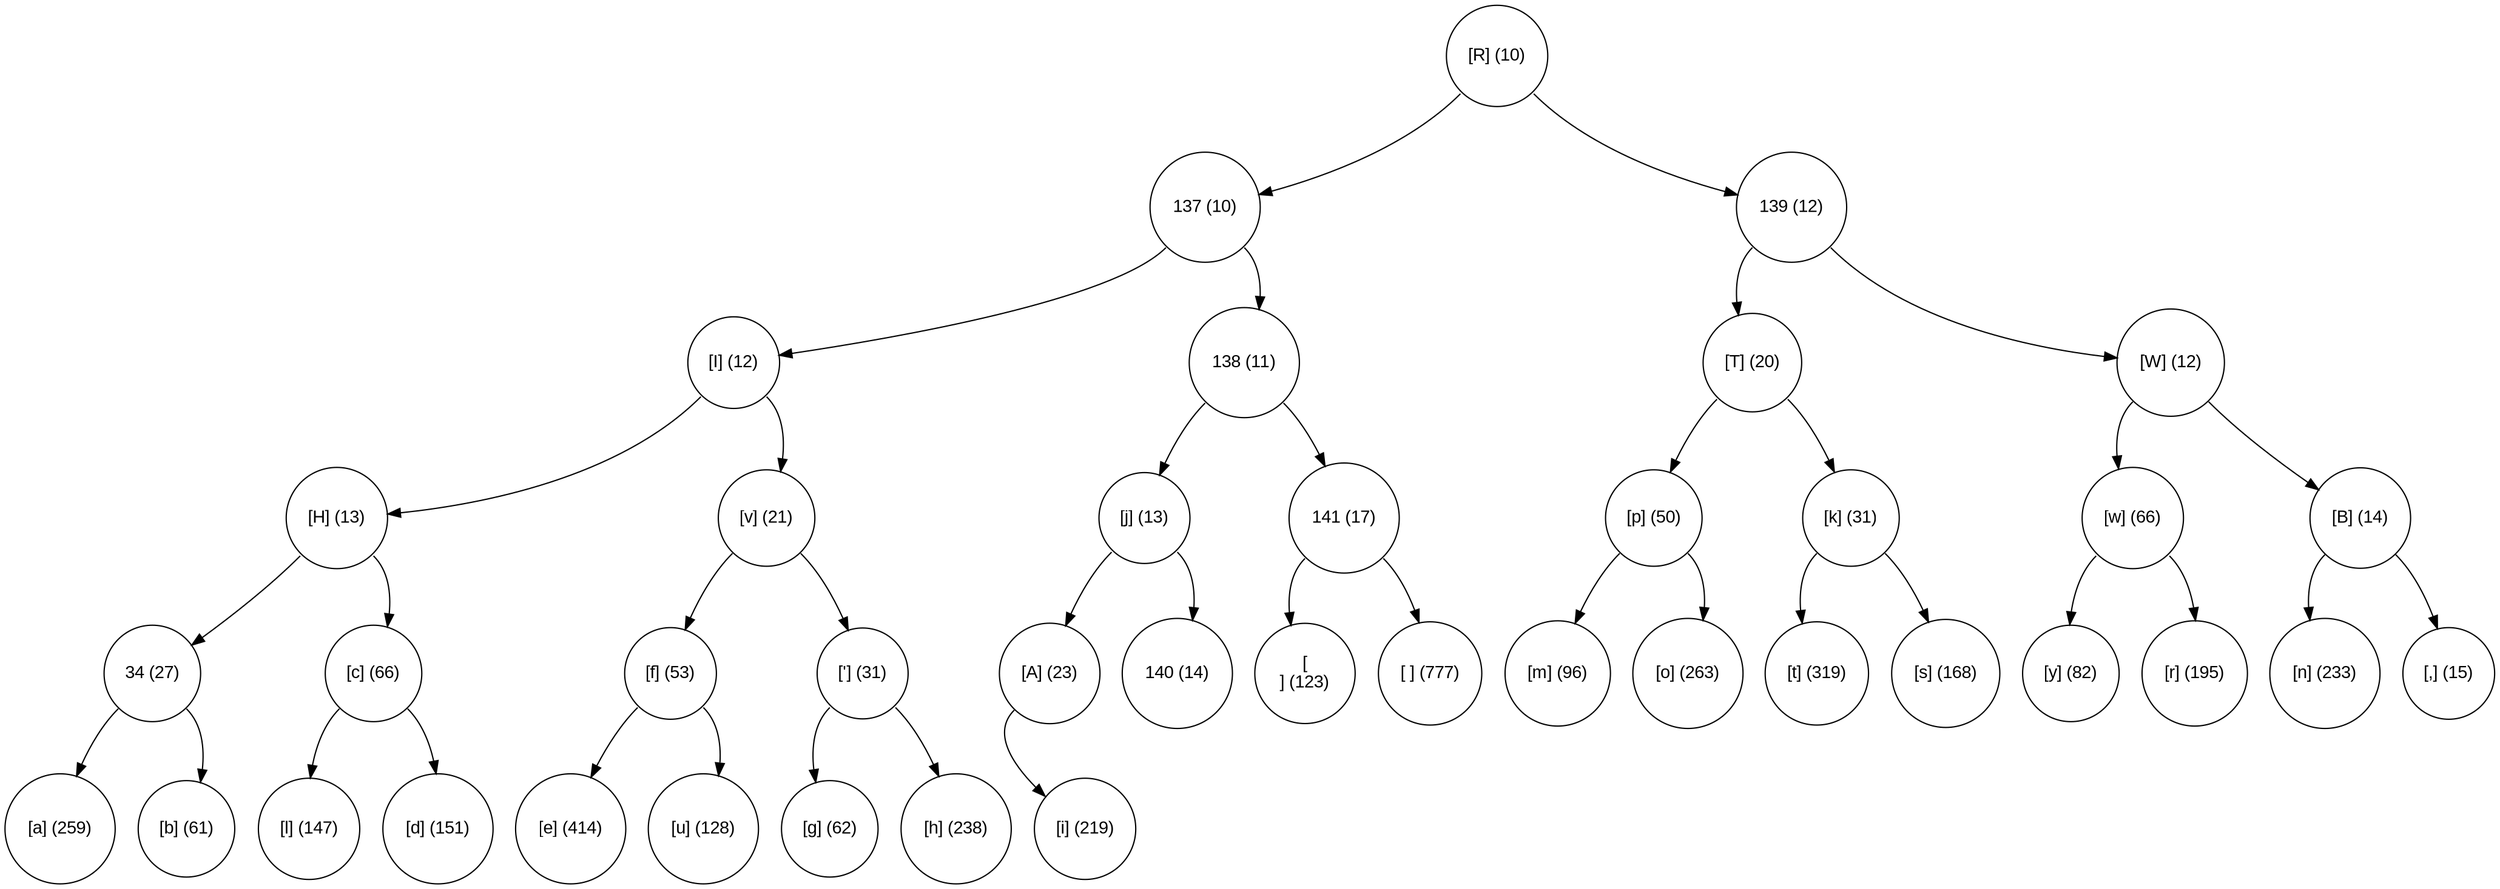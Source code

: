 digraph move_down {
	node [fontname="Arial", shape="circle", width=0.5]; 

	0 [label = "[R] (10)"];
	0:sw -> 1;
	1 [label = "137 (10)"];
	1:sw -> 3;
	3 [label = "[I] (12)"];
	3:sw -> 7;
	7 [label = "[H] (13)"];
	7:sw -> 15;
	15 [label = "34 (27)"];
	15:sw -> 31;
	31 [label = "[a] (259)"];
	15:se -> 32;
	32 [label = "[b] (61)"];
	7:se -> 16;
	16 [label = "[c] (66)"];
	16:sw -> 33;
	33 [label = "[l] (147)"];
	16:se -> 34;
	34 [label = "[d] (151)"];
	3:se -> 8;
	8 [label = "[v] (21)"];
	8:sw -> 17;
	17 [label = "[f] (53)"];
	17:sw -> 35;
	35 [label = "[e] (414)"];
	17:se -> 36;
	36 [label = "[u] (128)"];
	8:se -> 18;
	18 [label = "['] (31)"];
	18:sw -> 37;
	37 [label = "[g] (62)"];
	18:se -> 38;
	38 [label = "[h] (238)"];
	1:se -> 4;
	4 [label = "138 (11)"];
	4:sw -> 9;
	9 [label = "[j] (13)"];
	9:sw -> 19;
	19 [label = "[A] (23)"];
	19:sw -> 39;
	39 [label = "[i] (219)"];
	9:se -> 20;
	20 [label = "140 (14)"];
	4:se -> 10;
	10 [label = "141 (17)"];
	10:sw -> 21;
	21 [label = "[
] (123)"];
	10:se -> 22;
	22 [label = "[ ] (777)"];
	0:se -> 2;
	2 [label = "139 (12)"];
	2:sw -> 5;
	5 [label = "[T] (20)"];
	5:sw -> 11;
	11 [label = "[p] (50)"];
	11:sw -> 23;
	23 [label = "[m] (96)"];
	11:se -> 24;
	24 [label = "[o] (263)"];
	5:se -> 12;
	12 [label = "[k] (31)"];
	12:sw -> 25;
	25 [label = "[t] (319)"];
	12:se -> 26;
	26 [label = "[s] (168)"];
	2:se -> 6;
	6 [label = "[W] (12)"];
	6:sw -> 13;
	13 [label = "[w] (66)"];
	13:sw -> 27;
	27 [label = "[y] (82)"];
	13:se -> 28;
	28 [label = "[r] (195)"];
	6:se -> 14;
	14 [label = "[B] (14)"];
	14:sw -> 29;
	29 [label = "[n] (233)"];
	14:se -> 30;
	30 [label = "[,] (15)"];
}
